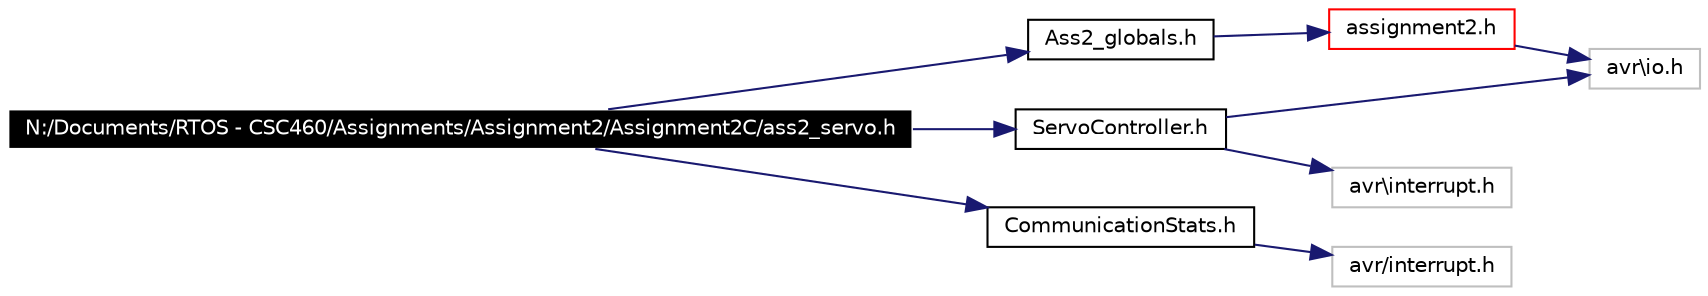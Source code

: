 digraph G
{
  edge [fontname="Helvetica",fontsize=10,labelfontname="Helvetica",labelfontsize=10];
  node [fontname="Helvetica",fontsize=10,shape=record];
  rankdir=LR;
  Node1 [label="N:/Documents/RTOS - CSC460/Assignments/Assignment2/Assignment2C/ass2_servo.h",height=0.2,width=0.4,color="white", fillcolor="black", style="filled" fontcolor="white"];
  Node1 -> Node2 [color="midnightblue",fontsize=10,style="solid",fontname="Helvetica"];
  Node2 [label="Ass2_globals.h",height=0.2,width=0.4,color="black", fillcolor="white", style="filled",URL="$_ass2__globals_8h.html"];
  Node2 -> Node3 [color="midnightblue",fontsize=10,style="solid",fontname="Helvetica"];
  Node3 [label="assignment2.h",height=0.2,width=0.4,color="red", fillcolor="white", style="filled",URL="$assignment2_8h.html"];
  Node3 -> Node4 [color="midnightblue",fontsize=10,style="solid",fontname="Helvetica"];
  Node4 [label="avr\\io.h",height=0.2,width=0.4,color="grey75", fillcolor="white", style="filled"];
  Node1 -> Node5 [color="midnightblue",fontsize=10,style="solid",fontname="Helvetica"];
  Node5 [label="ServoController.h",height=0.2,width=0.4,color="black", fillcolor="white", style="filled",URL="$_servo_controller_8h.html"];
  Node5 -> Node4 [color="midnightblue",fontsize=10,style="solid",fontname="Helvetica"];
  Node5 -> Node6 [color="midnightblue",fontsize=10,style="solid",fontname="Helvetica"];
  Node6 [label="avr\\interrupt.h",height=0.2,width=0.4,color="grey75", fillcolor="white", style="filled"];
  Node1 -> Node7 [color="midnightblue",fontsize=10,style="solid",fontname="Helvetica"];
  Node7 [label="CommunicationStats.h",height=0.2,width=0.4,color="black", fillcolor="white", style="filled",URL="$_communication_stats_8h.html"];
  Node7 -> Node8 [color="midnightblue",fontsize=10,style="solid",fontname="Helvetica"];
  Node8 [label="avr/interrupt.h",height=0.2,width=0.4,color="grey75", fillcolor="white", style="filled"];
}
